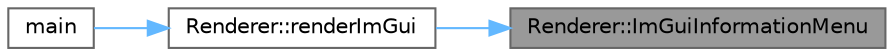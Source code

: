 digraph "Renderer::ImGuiInformationMenu"
{
 // LATEX_PDF_SIZE
  bgcolor="transparent";
  edge [fontname=Helvetica,fontsize=10,labelfontname=Helvetica,labelfontsize=10];
  node [fontname=Helvetica,fontsize=10,shape=box,height=0.2,width=0.4];
  rankdir="RL";
  Node1 [id="Node000001",label="Renderer::ImGuiInformationMenu",height=0.2,width=0.4,color="gray40", fillcolor="grey60", style="filled", fontcolor="black",tooltip="Render information ImGui menu."];
  Node1 -> Node2 [id="edge1_Node000001_Node000002",dir="back",color="steelblue1",style="solid",tooltip=" "];
  Node2 [id="Node000002",label="Renderer::renderImGui",height=0.2,width=0.4,color="grey40", fillcolor="white", style="filled",URL="$classRenderer.html#ac606d439bdc8f139f40b8ef1a1e18ea8",tooltip="Render Dear ImGui."];
  Node2 -> Node3 [id="edge2_Node000002_Node000003",dir="back",color="steelblue1",style="solid",tooltip=" "];
  Node3 [id="Node000003",label="main",height=0.2,width=0.4,color="grey40", fillcolor="white", style="filled",URL="$main_8cpp.html#a0ddf1224851353fc92bfbff6f499fa97",tooltip=" "];
}
